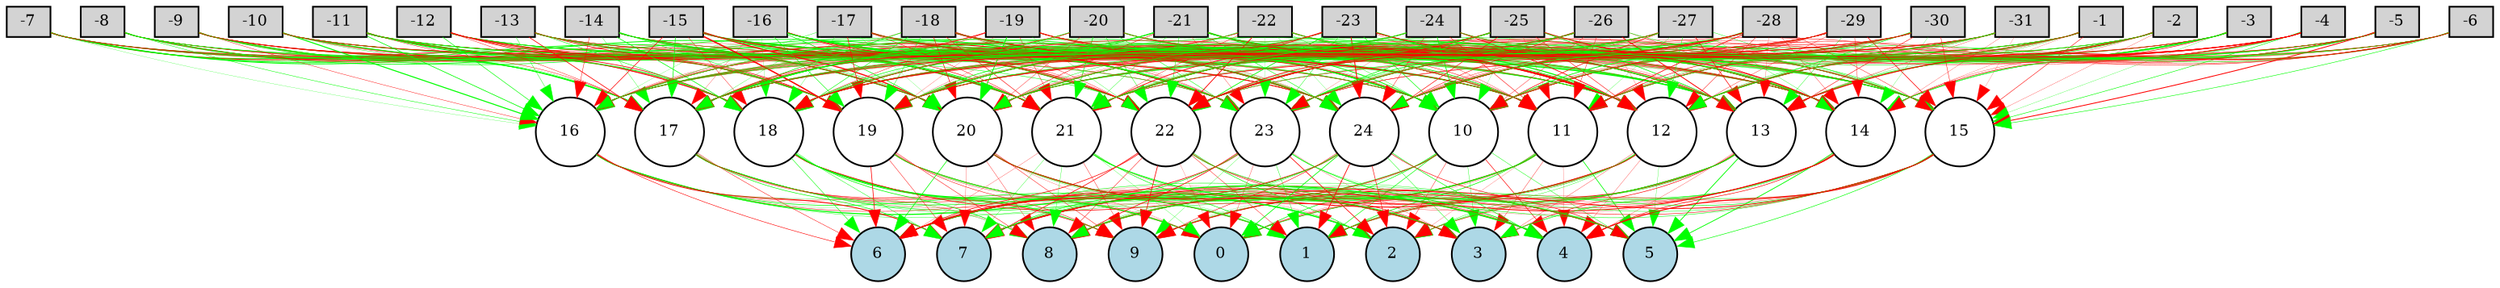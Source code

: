 digraph {
	node [fontsize=9 height=0.2 shape=circle width=0.2]
	-1 [fillcolor=lightgray shape=box style=filled]
	-2 [fillcolor=lightgray shape=box style=filled]
	-3 [fillcolor=lightgray shape=box style=filled]
	-4 [fillcolor=lightgray shape=box style=filled]
	-5 [fillcolor=lightgray shape=box style=filled]
	-6 [fillcolor=lightgray shape=box style=filled]
	-7 [fillcolor=lightgray shape=box style=filled]
	-8 [fillcolor=lightgray shape=box style=filled]
	-9 [fillcolor=lightgray shape=box style=filled]
	-10 [fillcolor=lightgray shape=box style=filled]
	-11 [fillcolor=lightgray shape=box style=filled]
	-12 [fillcolor=lightgray shape=box style=filled]
	-13 [fillcolor=lightgray shape=box style=filled]
	-14 [fillcolor=lightgray shape=box style=filled]
	-15 [fillcolor=lightgray shape=box style=filled]
	-16 [fillcolor=lightgray shape=box style=filled]
	-17 [fillcolor=lightgray shape=box style=filled]
	-18 [fillcolor=lightgray shape=box style=filled]
	-19 [fillcolor=lightgray shape=box style=filled]
	-20 [fillcolor=lightgray shape=box style=filled]
	-21 [fillcolor=lightgray shape=box style=filled]
	-22 [fillcolor=lightgray shape=box style=filled]
	-23 [fillcolor=lightgray shape=box style=filled]
	-24 [fillcolor=lightgray shape=box style=filled]
	-25 [fillcolor=lightgray shape=box style=filled]
	-26 [fillcolor=lightgray shape=box style=filled]
	-27 [fillcolor=lightgray shape=box style=filled]
	-28 [fillcolor=lightgray shape=box style=filled]
	-29 [fillcolor=lightgray shape=box style=filled]
	-30 [fillcolor=lightgray shape=box style=filled]
	-31 [fillcolor=lightgray shape=box style=filled]
	0 [fillcolor=lightblue style=filled]
	1 [fillcolor=lightblue style=filled]
	2 [fillcolor=lightblue style=filled]
	3 [fillcolor=lightblue style=filled]
	4 [fillcolor=lightblue style=filled]
	5 [fillcolor=lightblue style=filled]
	6 [fillcolor=lightblue style=filled]
	7 [fillcolor=lightblue style=filled]
	8 [fillcolor=lightblue style=filled]
	9 [fillcolor=lightblue style=filled]
	10 [fillcolor=white style=filled]
	11 [fillcolor=white style=filled]
	12 [fillcolor=white style=filled]
	13 [fillcolor=white style=filled]
	14 [fillcolor=white style=filled]
	15 [fillcolor=white style=filled]
	16 [fillcolor=white style=filled]
	17 [fillcolor=white style=filled]
	18 [fillcolor=white style=filled]
	19 [fillcolor=white style=filled]
	20 [fillcolor=white style=filled]
	21 [fillcolor=white style=filled]
	22 [fillcolor=white style=filled]
	23 [fillcolor=white style=filled]
	24 [fillcolor=white style=filled]
	16 -> 9 [color=red penwidth=0.223915500003 style=solid]
	19 -> 4 [color=red penwidth=0.174901362915 style=solid]
	-21 -> 22 [color=green penwidth=0.256079971936 style=solid]
	-8 -> 14 [color=red penwidth=0.117768773164 style=solid]
	20 -> 7 [color=red penwidth=0.129733427366 style=solid]
	-20 -> 17 [color=red penwidth=0.337824814612 style=solid]
	-7 -> 15 [color=green penwidth=0.113870025436 style=solid]
	21 -> 6 [color=red penwidth=0.136373910116 style=solid]
	-19 -> 20 [color=green penwidth=0.483755230379 style=solid]
	-6 -> 12 [color=red penwidth=0.182233873037 style=solid]
	-3 -> 17 [color=red penwidth=0.111037042701 style=solid]
	-1 -> 14 [color=red penwidth=0.105173744021 style=solid]
	10 -> 7 [color=red penwidth=0.278359254602 style=solid]
	-4 -> 10 [color=green penwidth=0.231564837489 style=solid]
	-27 -> 24 [color=red penwidth=0.193867496978 style=solid]
	-3 -> 11 [color=green penwidth=0.147943070867 style=solid]
	14 -> 1 [color=green penwidth=0.231258167111 style=solid]
	-26 -> 23 [color=green penwidth=0.38922071558 style=solid]
	-1 -> 16 [color=red penwidth=0.297622411804 style=solid]
	-13 -> 13 [color=green penwidth=0.150697056065 style=solid]
	15 -> 4 [color=red penwidth=0.589265849991 style=solid]
	-15 -> 13 [color=green penwidth=0.684010349031 style=solid]
	-25 -> 22 [color=red penwidth=0.431073254904 style=solid]
	-12 -> 14 [color=red penwidth=0.135316345807 style=solid]
	-14 -> 10 [color=red penwidth=0.130933968032 style=solid]
	-9 -> 19 [color=red penwidth=0.165554062787 style=solid]
	-11 -> 15 [color=green penwidth=0.540096674281 style=solid]
	-2 -> 12 [color=red penwidth=0.543941143395 style=solid]
	-10 -> 12 [color=green penwidth=0.32370553302 style=solid]
	-22 -> 14 [color=green penwidth=0.360060880986 style=solid]
	-24 -> 18 [color=green penwidth=0.248672308849 style=solid]
	11 -> 0 [color=red penwidth=0.111495638596 style=solid]
	-21 -> 15 [color=green penwidth=0.306618008279 style=solid]
	-23 -> 19 [color=red penwidth=0.307749221533 style=solid]
	-8 -> 21 [color=red penwidth=0.144896921286 style=solid]
	-31 -> 21 [color=green penwidth=0.380105195721 style=solid]
	-7 -> 16 [color=green penwidth=0.119695140406 style=solid]
	-17 -> 13 [color=green penwidth=0.382791817071 style=solid]
	-19 -> 13 [color=green penwidth=0.123686461523 style=solid]
	-30 -> 18 [color=red penwidth=0.17934557397 style=solid]
	-6 -> 23 [color=red penwidth=0.268290841196 style=solid]
	-29 -> 11 [color=red penwidth=0.295865983063 style=solid]
	-31 -> 15 [color=red penwidth=0.100288399468 style=solid]
	-28 -> 12 [color=red penwidth=0.23970141516 style=solid]
	-30 -> 12 [color=green penwidth=0.342341271604 style=solid]
	-29 -> 17 [color=red penwidth=0.217584387182 style=solid]
	14 -> 8 [color=red penwidth=0.253214707765 style=solid]
	-26 -> 14 [color=red penwidth=0.189214280371 style=solid]
	-13 -> 18 [color=green penwidth=0.277200541089 style=solid]
	-25 -> 15 [color=green penwidth=0.164314301433 style=solid]
	-12 -> 21 [color=red penwidth=0.280642056638 style=solid]
	-15 -> 24 [color=red penwidth=0.487600133938 style=solid]
	-2 -> 22 [color=red penwidth=0.246418153181 style=solid]
	16 -> 7 [color=red penwidth=0.515204078477 style=solid]
	17 -> 6 [color=red penwidth=0.241665283524 style=solid]
	-23 -> 20 [color=red penwidth=0.131658394494 style=solid]
	-18 -> 19 [color=green penwidth=0.230942540982 style=solid]
	18 -> 5 [color=red penwidth=0.388469650061 style=solid]
	16 -> 4 [color=green penwidth=0.629737465549 style=solid]
	-22 -> 19 [color=green penwidth=0.130894674191 style=solid]
	-17 -> 10 [color=green penwidth=0.209191570074 style=solid]
	22 -> 7 [color=red penwidth=0.375494905065 style=solid]
	12 -> 9 [color=green penwidth=0.238902597413 style=solid]
	23 -> 6 [color=red penwidth=0.400329110655 style=solid]
	-28 -> 11 [color=red penwidth=0.391497341492 style=solid]
	-4 -> 24 [color=red penwidth=0.307712600478 style=solid]
	-27 -> 10 [color=red penwidth=0.348698403237 style=solid]
	-29 -> 22 [color=green penwidth=0.100281749507 style=solid]
	10 -> 8 [color=red penwidth=0.206608169902 style=solid]
	12 -> 7 [color=red penwidth=0.523408728721 style=solid]
	-28 -> 17 [color=green penwidth=0.104506450951 style=solid]
	13 -> 6 [color=red penwidth=0.169748461434 style=solid]
	-27 -> 20 [color=red penwidth=0.145757406498 style=solid]
	24 -> 2 [color=red penwidth=0.310677004335 style=solid]
	-16 -> 20 [color=green penwidth=0.345694064261 style=solid]
	-11 -> 17 [color=red penwidth=0.218549664417 style=solid]
	-15 -> 17 [color=green penwidth=0.366362148137 style=solid]
	-14 -> 22 [color=red penwidth=0.273001421366 style=solid]
	-2 -> 14 [color=red penwidth=0.153418900032 style=solid]
	-17 -> 19 [color=red penwidth=0.368742296705 style=solid]
	19 -> 1 [color=green penwidth=0.213351370137 style=solid]
	-21 -> 19 [color=green penwidth=0.383078590988 style=solid]
	-20 -> 20 [color=red penwidth=0.1887164846 style=solid]
	-5 -> 20 [color=green penwidth=0.105933533142 style=solid]
	-4 -> 23 [color=red penwidth=0.170839885727 style=solid]
	-3 -> 22 [color=red penwidth=0.264263844055 style=solid]
	-5 -> 10 [color=red penwidth=0.280450665442 style=solid]
	-28 -> 24 [color=red penwidth=0.188956781413 style=solid]
	-4 -> 13 [color=green penwidth=0.173990996044 style=solid]
	24 -> 9 [color=red penwidth=0.27932802586 style=solid]
	-16 -> 11 [color=green penwidth=0.181446948335 style=solid]
	-26 -> 18 [color=green penwidth=0.170215998911 style=solid]
	21 -> 9 [color=red penwidth=0.199245650964 style=solid]
	-15 -> 10 [color=green penwidth=0.268861911921 style=solid]
	-10 -> 17 [color=green penwidth=0.184995966583 style=solid]
	-14 -> 17 [color=green penwidth=0.166869129474 style=solid]
	-9 -> 20 [color=green penwidth=0.4486367985 style=solid]
	-10 -> 11 [color=red penwidth=0.310403679867 style=solid]
	-2 -> 16 [color=red penwidth=0.148181004789 style=solid]
	-17 -> 24 [color=red penwidth=0.226930495127 style=solid]
	19 -> 6 [color=red penwidth=0.385486551667 style=solid]
	-8 -> 16 [color=green penwidth=0.255246865584 style=solid]
	20 -> 1 [color=green penwidth=0.120562402242 style=solid]
	-20 -> 19 [color=red penwidth=0.128072077205 style=solid]
	16 -> 2 [color=green penwidth=0.104403099226 style=solid]
	-31 -> 18 [color=red penwidth=0.447723914244 style=solid]
	-7 -> 13 [color=green penwidth=0.374150957381 style=solid]
	21 -> 4 [color=green penwidth=0.126266376464 style=solid]
	-19 -> 18 [color=red penwidth=0.228749568917 style=solid]
	-6 -> 10 [color=red penwidth=0.211380366577 style=solid]
	-1 -> 12 [color=red penwidth=0.169519816131 style=solid]
	10 -> 5 [color=green penwidth=0.227685449946 style=solid]
	11 -> 8 [color=green penwidth=0.588158775016 style=solid]
	14 -> 7 [color=red penwidth=0.513417437511 style=solid]
	-26 -> 21 [color=red penwidth=0.214218598522 style=solid]
	-1 -> 22 [color=green penwidth=0.163664122815 style=solid]
	-13 -> 15 [color=red penwidth=0.132759045484 style=solid]
	15 -> 6 [color=green penwidth=0.263703880656 style=solid]
	-25 -> 16 [color=green penwidth=0.159362821316 style=solid]
	-16 -> 24 [color=green penwidth=0.357801584459 style=solid]
	-11 -> 13 [color=green penwidth=0.213239929928 style=solid]
	-24 -> 14 [color=green penwidth=0.401008411553 style=solid]
	-23 -> 15 [color=red penwidth=0.180133667333 style=solid]
	-9 -> 11 [color=red penwidth=0.479597912591 style=solid]
	20 -> 8 [color=red penwidth=0.178490062716 style=solid]
	-22 -> 12 [color=green penwidth=0.362135596656 style=solid]
	-24 -> 20 [color=red penwidth=0.114993252721 style=solid]
	17 -> 3 [color=red penwidth=0.133478058499 style=solid]
	-23 -> 17 [color=green penwidth=0.104778595798 style=solid]
	-8 -> 23 [color=green penwidth=0.25870977682 style=solid]
	-18 -> 14 [color=green penwidth=0.251348721933 style=solid]
	-20 -> 10 [color=green penwidth=0.131575985743 style=solid]
	-22 -> 22 [color=red penwidth=0.455861682113 style=solid]
	-7 -> 22 [color=green penwidth=0.264777389396 style=solid]
	-17 -> 15 [color=green penwidth=0.194802741268 style=solid]
	-19 -> 11 [color=green penwidth=0.101494528932 style=solid]
	-30 -> 16 [color=red penwidth=0.139865024211 style=solid]
	-6 -> 21 [color=green penwidth=0.172192006098 style=solid]
	22 -> 2 [color=green penwidth=0.332270587742 style=solid]
	-29 -> 13 [color=green penwidth=0.193036221568 style=solid]
	-5 -> 24 [color=red penwidth=0.171277132456 style=solid]
	-31 -> 13 [color=red penwidth=0.161135312108 style=solid]
	-24 -> 12 [color=red penwidth=0.428678802902 style=solid]
	-28 -> 14 [color=red penwidth=0.172919898239 style=solid]
	-30 -> 10 [color=green penwidth=0.136574117798 style=solid]
	-27 -> 15 [color=green penwidth=0.216901501768 style=solid]
	-29 -> 19 [color=red penwidth=0.119460997908 style=solid]
	-26 -> 12 [color=red penwidth=0.118422903307 style=solid]
	-28 -> 20 [color=green penwidth=0.234356532115 style=solid]
	-13 -> 20 [color=green penwidth=0.135111207538 style=solid]
	-12 -> 23 [color=red penwidth=0.226259640941 style=solid]
	-11 -> 22 [color=green penwidth=0.205906268841 style=solid]
	11 -> 1 [color=green penwidth=0.376044929933 style=solid]
	13 -> 9 [color=green penwidth=0.428435812456 style=solid]
	17 -> 4 [color=green penwidth=0.317162273234 style=solid]
	-18 -> 17 [color=green penwidth=0.360501160617 style=solid]
	-1 -> 18 [color=green penwidth=0.336375704506 style=solid]
	18 -> 3 [color=green penwidth=0.150222765059 style=solid]
	-22 -> 17 [color=red penwidth=0.316151353729 style=solid]
	-17 -> 20 [color=green penwidth=0.106859074605 style=solid]
	22 -> 5 [color=green penwidth=0.301002676596 style=solid]
	-5 -> 17 [color=green penwidth=0.162008265046 style=solid]
	23 -> 0 [color=red penwidth=0.158000312132 style=solid]
	11 -> 6 [color=red penwidth=0.38796456577 style=solid]
	-29 -> 24 [color=red penwidth=0.101901935871 style=solid]
	12 -> 1 [color=green penwidth=0.263709079048 style=solid]
	-28 -> 19 [color=green penwidth=0.283452427639 style=solid]
	13 -> 4 [color=red penwidth=0.143746592114 style=solid]
	-27 -> 18 [color=green penwidth=0.287304322811 style=solid]
	24 -> 4 [color=green penwidth=0.324463117405 style=solid]
	-16 -> 22 [color=red penwidth=0.463647028195 style=solid]
	-15 -> 23 [color=green penwidth=0.296180918313 style=solid]
	-14 -> 20 [color=green penwidth=0.221238544329 style=solid]
	12 -> 8 [color=red penwidth=0.172775752921 style=solid]
	-18 -> 24 [color=green penwidth=0.155067062726 style=solid]
	-22 -> 24 [color=green penwidth=0.117201098968 style=solid]
	-2 -> 10 [color=green penwidth=0.16090859376 style=solid]
	19 -> 3 [color=green penwidth=0.197946831975 style=solid]
	-21 -> 21 [color=green penwidth=0.189404717244 style=solid]
	-8 -> 11 [color=red penwidth=0.188497113562 style=solid]
	20 -> 4 [color=green penwidth=0.309720813575 style=solid]
	-20 -> 22 [color=green penwidth=0.219010097806 style=solid]
	-5 -> 22 [color=red penwidth=0.137244980096 style=solid]
	-7 -> 10 [color=green penwidth=0.258852144088 style=solid]
	-19 -> 23 [color=red penwidth=0.106587668265 style=solid]
	-4 -> 17 [color=red penwidth=0.455784581467 style=solid]
	-3 -> 20 [color=green penwidth=0.116736759792 style=solid]
	-5 -> 12 [color=green penwidth=0.25579086221 style=solid]
	-2 -> 11 [color=red penwidth=0.213929772532 style=solid]
	-4 -> 15 [color=green penwidth=0.301000600939 style=solid]
	-3 -> 14 [color=red penwidth=0.324705710705 style=solid]
	14 -> 2 [color=green penwidth=0.27842005408 style=solid]
	-16 -> 13 [color=green penwidth=0.404147953104 style=solid]
	-26 -> 16 [color=green penwidth=0.176817030871 style=solid]
	-11 -> 24 [color=green penwidth=0.416206704063 style=solid]
	-25 -> 21 [color=green penwidth=0.254396695999 style=solid]
	-10 -> 23 [color=green penwidth=0.474316249241 style=solid]
	-14 -> 15 [color=red penwidth=0.269161088854 style=solid]
	-9 -> 22 [color=green penwidth=0.135185600245 style=solid]
	-9 -> 12 [color=red penwidth=0.157028082121 style=solid]
	19 -> 8 [color=red penwidth=0.25144506706 style=solid]
	-21 -> 10 [color=green penwidth=0.482195036698 style=solid]
	11 -> 4 [color=red penwidth=0.108469388767 style=solid]
	-8 -> 18 [color=red penwidth=0.101342385115 style=solid]
	20 -> 3 [color=red penwidth=0.54779659417 style=solid]
	-20 -> 13 [color=green penwidth=0.207871509923 style=solid]
	-31 -> 16 [color=green penwidth=0.191692570456 style=solid]
	-7 -> 19 [color=green penwidth=0.237511582367 style=solid]
	21 -> 2 [color=red penwidth=0.110016855159 style=solid]
	-19 -> 16 [color=red penwidth=0.21462137892 style=solid]
	-30 -> 23 [color=green penwidth=0.223179849588 style=solid]
	22 -> 9 [color=red penwidth=0.405248473444 style=solid]
	-31 -> 10 [color=red penwidth=0.146154517412 style=solid]
	23 -> 9 [color=green penwidth=0.141394314304 style=solid]
	10 -> 3 [color=green penwidth=0.191256476313 style=solid]
	14 -> 5 [color=green penwidth=0.452553697925 style=solid]
	-26 -> 11 [color=red penwidth=0.219624732813 style=solid]
	-1 -> 20 [color=green penwidth=0.410702418923 style=solid]
	-13 -> 17 [color=red penwidth=0.39616980537 style=solid]
	15 -> 0 [color=green penwidth=0.308774789418 style=solid]
	-25 -> 18 [color=green penwidth=0.285914628675 style=solid]
	-12 -> 10 [color=green penwidth=0.286858832628 style=solid]
	-11 -> 11 [color=red penwidth=0.189137964673 style=solid]
	-23 -> 13 [color=red penwidth=0.409870646347 style=solid]
	-22 -> 10 [color=green penwidth=0.188970838389 style=solid]
	-24 -> 22 [color=green penwidth=0.121929781623 style=solid]
	17 -> 1 [color=red penwidth=0.26152742309 style=solid]
	-23 -> 23 [color=green penwidth=0.214280336711 style=solid]
	-18 -> 12 [color=red penwidth=0.765999491982 style=solid]
	18 -> 6 [color=green penwidth=0.277250410138 style=solid]
	-22 -> 20 [color=green penwidth=0.225149043575 style=solid]
	-7 -> 20 [color=green penwidth=0.456537850166 style=solid]
	-6 -> 19 [color=green penwidth=0.175563302153 style=solid]
	22 -> 0 [color=red penwidth=0.102619509434 style=solid]
	-29 -> 15 [color=red penwidth=0.368615215252 style=solid]
	23 -> 5 [color=green penwidth=0.118313355652 style=solid]
	-27 -> 13 [color=red penwidth=0.356098333128 style=solid]
	-29 -> 21 [color=red penwidth=0.28433944122 style=solid]
	12 -> 4 [color=red penwidth=0.140229718674 style=solid]
	-28 -> 22 [color=red penwidth=0.519476280717 style=solid]
	-13 -> 22 [color=red penwidth=0.294026706621 style=solid]
	15 -> 9 [color=red penwidth=0.460745374537 style=solid]
	-25 -> 11 [color=red penwidth=0.13621787656 style=solid]
	-27 -> 23 [color=green penwidth=0.231071815626 style=solid]
	-12 -> 17 [color=red penwidth=0.213682151151 style=solid]
	-16 -> 17 [color=red penwidth=0.129095021506 style=solid]
	-11 -> 20 [color=red penwidth=0.14256848299 style=solid]
	18 -> 9 [color=green penwidth=0.428354336657 style=solid]
	16 -> 1 [color=green penwidth=0.35660787263 style=solid]
	-23 -> 24 [color=red penwidth=0.53388577211 style=solid]
	-18 -> 23 [color=red penwidth=0.213509358128 style=solid]
	18 -> 1 [color=green penwidth=0.322678472508 style=solid]
	-17 -> 22 [color=red penwidth=0.173386934516 style=solid]
	-5 -> 19 [color=green penwidth=0.200530835387 style=solid]
	23 -> 2 [color=red penwidth=0.39731365652 style=solid]
	-4 -> 20 [color=red penwidth=0.438604735266 style=solid]
	12 -> 3 [color=red penwidth=0.158908061556 style=solid]
	13 -> 2 [color=green penwidth=0.263188006917 style=solid]
	-27 -> 16 [color=red penwidth=0.217656181318 style=solid]
	-12 -> 24 [color=red penwidth=0.408105875781 style=solid]
	24 -> 6 [color=red penwidth=0.498204454182 style=solid]
	-15 -> 21 [color=green penwidth=0.434345258051 style=solid]
	-10 -> 18 [color=red penwidth=0.193298073955 style=solid]
	-14 -> 18 [color=green penwidth=0.371110297952 style=solid]
	17 -> 9 [color=red penwidth=0.245327147996 style=solid]
	16 -> 8 [color=green penwidth=0.150310527326 style=solid]
	19 -> 5 [color=green penwidth=0.215112769105 style=solid]
	-21 -> 23 [color=red penwidth=0.157673915221 style=solid]
	-8 -> 13 [color=green penwidth=0.101231250732 style=solid]
	20 -> 6 [color=green penwidth=0.372467314145 style=solid]
	-20 -> 16 [color=red penwidth=0.126424662875 style=solid]
	21 -> 7 [color=green penwidth=0.167590648496 style=solid]
	-19 -> 21 [color=red penwidth=0.217095929198 style=solid]
	-4 -> 19 [color=red penwidth=0.385672661969 style=solid]
	-6 -> 15 [color=green penwidth=0.29797124223 style=solid]
	-3 -> 18 [color=green penwidth=0.276734888386 style=solid]
	-5 -> 14 [color=green penwidth=0.273336579926 style=solid]
	10 -> 6 [color=green penwidth=0.429708029188 style=solid]
	-3 -> 12 [color=green penwidth=0.312567251593 style=solid]
	14 -> 0 [color=red penwidth=0.164222220377 style=solid]
	-16 -> 15 [color=green penwidth=0.274318517434 style=solid]
	-26 -> 22 [color=green penwidth=0.150661512386 style=solid]
	-1 -> 19 [color=red penwidth=0.216993893529 style=solid]
	-13 -> 10 [color=green penwidth=0.139529547949 style=solid]
	15 -> 5 [color=green penwidth=0.321388125476 style=solid]
	-15 -> 14 [color=red penwidth=0.188752253593 style=solid]
	-25 -> 23 [color=green penwidth=0.374291151459 style=solid]
	-10 -> 21 [color=green penwidth=0.359428140249 style=solid]
	-12 -> 13 [color=green penwidth=0.228101815456 style=solid]
	-14 -> 13 [color=green penwidth=0.135292103013 style=solid]
	-9 -> 16 [color=red penwidth=0.21515688014 style=solid]
	-1 -> 21 [color=red penwidth=0.289129645164 style=solid]
	-24 -> 11 [color=red penwidth=0.272890002384 style=solid]
	-10 -> 15 [color=green penwidth=0.141844379405 style=solid]
	-23 -> 10 [color=green penwidth=0.323158864392 style=solid]
	-9 -> 14 [color=red penwidth=0.255605099833 style=solid]
	-24 -> 17 [color=green penwidth=0.432395971983 style=solid]
	-21 -> 12 [color=red penwidth=0.474159970144 style=solid]
	-8 -> 20 [color=red penwidth=0.351192552854 style=solid]
	-18 -> 11 [color=red penwidth=0.160626585414 style=solid]
	-20 -> 15 [color=green penwidth=0.235315528871 style=solid]
	-31 -> 22 [color=red penwidth=0.207417004431 style=solid]
	-7 -> 17 [color=green penwidth=0.545640303134 style=solid]
	21 -> 0 [color=green penwidth=0.136564702078 style=solid]
	-19 -> 14 [color=red penwidth=0.185751469128 style=solid]
	-30 -> 21 [color=red penwidth=0.215300315406 style=solid]
	-6 -> 22 [color=green penwidth=0.253912235705 style=solid]
	10 -> 1 [color=green penwidth=0.31889284861 style=solid]
	-30 -> 15 [color=red penwidth=0.250422642381 style=solid]
	-13 -> 19 [color=red penwidth=0.372844956995 style=solid]
	15 -> 2 [color=red penwidth=0.240938800873 style=solid]
	-25 -> 12 [color=red penwidth=0.273695650301 style=solid]
	-12 -> 20 [color=red penwidth=0.115677272435 style=solid]
	-1 -> 13 [color=green penwidth=0.139968708101 style=solid]
	11 -> 5 [color=green penwidth=0.395500314495 style=solid]
	16 -> 6 [color=red penwidth=0.292575850334 style=solid]
	-24 -> 24 [color=red penwidth=0.216488468491 style=solid]
	17 -> 7 [color=green penwidth=0.330521578662 style=solid]
	-23 -> 21 [color=red penwidth=0.461770374048 style=solid]
	-18 -> 18 [color=green penwidth=0.290945387606 style=solid]
	18 -> 4 [color=green penwidth=0.1101266979 style=solid]
	-22 -> 18 [color=red penwidth=0.115408181638 style=solid]
	-17 -> 11 [color=red penwidth=0.249830977937 style=solid]
	21 -> 8 [color=green penwidth=0.17585735798 style=solid]
	-6 -> 17 [color=green penwidth=0.142113134022 style=solid]
	22 -> 6 [color=red penwidth=0.356630398227 style=solid]
	23 -> 7 [color=green penwidth=0.334536038934 style=solid]
	-28 -> 10 [color=green penwidth=0.448744169422 style=solid]
	-27 -> 11 [color=green penwidth=0.135780998221 style=solid]
	11 -> 3 [color=red penwidth=0.184767974948 style=solid]
	-29 -> 23 [color=red penwidth=0.120125271672 style=solid]
	12 -> 6 [color=red penwidth=0.499958118197 style=solid]
	-28 -> 16 [color=green penwidth=0.442219119148 style=solid]
	-13 -> 24 [color=green penwidth=0.271544874924 style=solid]
	13 -> 7 [color=red penwidth=0.220181537797 style=solid]
	-27 -> 21 [color=green penwidth=0.330214912952 style=solid]
	-12 -> 19 [color=red penwidth=0.349483490447 style=solid]
	24 -> 1 [color=red penwidth=0.421891143509 style=solid]
	-16 -> 19 [color=green penwidth=0.292093324593 style=solid]
	-11 -> 18 [color=green penwidth=0.482576102916 style=solid]
	-15 -> 18 [color=red penwidth=0.203302139301 style=solid]
	-2 -> 23 [color=green penwidth=0.296656549374 style=solid]
	-18 -> 21 [color=red penwidth=0.298205610084 style=solid]
	16 -> 5 [color=green penwidth=0.19634154607 style=solid]
	-17 -> 16 [color=green penwidth=0.199946781464 style=solid]
	-21 -> 16 [color=red penwidth=0.154470247299 style=solid]
	-6 -> 24 [color=red penwidth=0.264032818479 style=solid]
	-5 -> 21 [color=red penwidth=0.136057034269 style=solid]
	-4 -> 22 [color=red penwidth=0.228852002491 style=solid]
	-3 -> 23 [color=green penwidth=0.325621891795 style=solid]
	-5 -> 11 [color=red penwidth=0.19293586502 style=solid]
	-4 -> 12 [color=red penwidth=0.197382231569 style=solid]
	13 -> 0 [color=red penwidth=0.104140110748 style=solid]
	18 -> 8 [color=green penwidth=0.37465429522 style=solid]
	16 -> 0 [color=red penwidth=0.103465188448 style=solid]
	24 -> 8 [color=green penwidth=0.182258778817 style=solid]
	-16 -> 10 [color=green penwidth=0.458695250656 style=solid]
	-15 -> 11 [color=red penwidth=0.184898112141 style=solid]
	-25 -> 24 [color=red penwidth=0.319869265257 style=solid]
	-10 -> 16 [color=green penwidth=0.605083581012 style=solid]
	-14 -> 16 [color=red penwidth=0.235258004874 style=solid]
	-9 -> 21 [color=red penwidth=0.11356932571 style=solid]
	-2 -> 15 [color=red penwidth=0.130799607468 style=solid]
	-10 -> 10 [color=green penwidth=0.33227615959 style=solid]
	19 -> 7 [color=red penwidth=0.229268873283 style=solid]
	-8 -> 15 [color=red penwidth=0.324828463363 style=solid]
	20 -> 0 [color=red penwidth=0.121384802314 style=solid]
	-20 -> 18 [color=green penwidth=0.344897367358 style=solid]
	-31 -> 19 [color=red penwidth=0.315270103522 style=solid]
	-7 -> 14 [color=red penwidth=0.356777417854 style=solid]
	21 -> 5 [color=green penwidth=0.188097573345 style=solid]
	-19 -> 19 [color=red penwidth=0.116148297142 style=solid]
	-30 -> 24 [color=red penwidth=0.401129923533 style=solid]
	-6 -> 13 [color=red penwidth=0.571674677704 style=solid]
	-3 -> 16 [color=green penwidth=0.105029418102 style=solid]
	-1 -> 15 [color=red penwidth=0.272236101639 style=solid]
	10 -> 4 [color=red penwidth=0.327127302587 style=solid]
	-4 -> 11 [color=red penwidth=0.289698955675 style=solid]
	17 -> 8 [color=red penwidth=0.126308364658 style=solid]
	11 -> 9 [color=red penwidth=0.115535966541 style=solid]
	-3 -> 10 [color=green penwidth=0.159929896318 style=solid]
	14 -> 6 [color=red penwidth=0.108122679013 style=solid]
	-26 -> 20 [color=green penwidth=0.13461580196 style=solid]
	-2 -> 17 [color=green penwidth=0.258805092774 style=solid]
	-13 -> 12 [color=green penwidth=0.321730923254 style=solid]
	15 -> 7 [color=red penwidth=0.281766645592 style=solid]
	-15 -> 12 [color=green penwidth=0.235043912594 style=solid]
	-25 -> 17 [color=green penwidth=0.205772150147 style=solid]
	-12 -> 15 [color=green penwidth=0.434251554258 style=solid]
	-14 -> 11 [color=green penwidth=0.106791369856 style=solid]
	-9 -> 18 [color=red penwidth=0.124575762984 style=solid]
	-11 -> 14 [color=red penwidth=0.276740344363 style=solid]
	-24 -> 13 [color=red penwidth=0.133915534151 style=solid]
	-10 -> 13 [color=red penwidth=0.249939740866 style=solid]
	-1 -> 17 [color=red penwidth=0.190211702307 style=solid]
	-22 -> 15 [color=red penwidth=0.149139174053 style=solid]
	-24 -> 19 [color=green penwidth=0.129193258066 style=solid]
	-21 -> 14 [color=green penwidth=0.35597552336 style=solid]
	-23 -> 18 [color=green penwidth=0.147349877531 style=solid]
	-8 -> 22 [color=green penwidth=0.407420487817 style=solid]
	16 -> 3 [color=red penwidth=0.23918927122 style=solid]
	-31 -> 20 [color=green penwidth=0.217235917686 style=solid]
	-7 -> 23 [color=red penwidth=0.278755389576 style=solid]
	-17 -> 12 [color=red penwidth=0.71255797378 style=solid]
	-19 -> 12 [color=red penwidth=0.248944902537 style=solid]
	-30 -> 19 [color=green penwidth=0.197166953284 style=solid]
	-6 -> 20 [color=green penwidth=0.26259763038 style=solid]
	-29 -> 10 [color=red penwidth=0.190522546907 style=solid]
	-31 -> 14 [color=red penwidth=0.129798945315 style=solid]
	10 -> 9 [color=green penwidth=0.106412031915 style=solid]
	-28 -> 13 [color=red penwidth=0.11800133152 style=solid]
	-30 -> 13 [color=red penwidth=0.284468262016 style=solid]
	-29 -> 16 [color=red penwidth=0.179129617464 style=solid]
	14 -> 9 [color=red penwidth=0.203472016727 style=solid]
	-26 -> 15 [color=green penwidth=0.261261967871 style=solid]
	-2 -> 24 [color=red penwidth=0.1490420998 style=solid]
	-13 -> 21 [color=green penwidth=0.242162531628 style=solid]
	-25 -> 14 [color=red penwidth=0.584611549191 style=solid]
	-12 -> 22 [color=green penwidth=0.246108702163 style=solid]
	-11 -> 23 [color=red penwidth=0.568031278764 style=solid]
	20 -> 9 [color=red penwidth=0.232277295007 style=solid]
	11 -> 2 [color=red penwidth=0.10884655629 style=solid]
	17 -> 5 [color=green penwidth=0.19065821623 style=solid]
	-18 -> 16 [color=red penwidth=0.153106470471 style=solid]
	18 -> 2 [color=green penwidth=0.188511364245 style=solid]
	-22 -> 16 [color=red penwidth=0.168367366347 style=solid]
	-7 -> 24 [color=red penwidth=0.185141857177 style=solid]
	-17 -> 21 [color=red penwidth=0.251832143394 style=solid]
	22 -> 4 [color=red penwidth=0.237824789603 style=solid]
	23 -> 1 [color=green penwidth=0.219760075897 style=solid]
	11 -> 7 [color=green penwidth=0.388056777676 style=solid]
	12 -> 0 [color=red penwidth=0.280581535659 style=solid]
	-28 -> 18 [color=red penwidth=0.334058273063 style=solid]
	13 -> 5 [color=green penwidth=0.462261337121 style=solid]
	-27 -> 19 [color=green penwidth=0.366770820016 style=solid]
	24 -> 3 [color=green penwidth=0.228545751257 style=solid]
	-16 -> 21 [color=red penwidth=0.314323479774 style=solid]
	-26 -> 24 [color=red penwidth=0.272155922147 style=solid]
	-11 -> 16 [color=green penwidth=0.39531846201 style=solid]
	-15 -> 16 [color=red penwidth=0.356879626078 style=solid]
	-14 -> 23 [color=green penwidth=0.375406308052 style=solid]
	13 -> 8 [color=green penwidth=0.26803733534 style=solid]
	-2 -> 19 [color=red penwidth=0.122023196354 style=solid]
	-17 -> 18 [color=green penwidth=0.140632468296 style=solid]
	19 -> 0 [color=red penwidth=0.161035406063 style=solid]
	-21 -> 18 [color=green penwidth=0.12978805599 style=solid]
	-8 -> 10 [color=green penwidth=0.216794489371 style=solid]
	-20 -> 21 [color=green penwidth=0.336839858125 style=solid]
	-5 -> 23 [color=red penwidth=0.19738254348 style=solid]
	-31 -> 24 [color=green penwidth=0.321791251029 style=solid]
	-7 -> 11 [color=green penwidth=0.520948226716 style=solid]
	-19 -> 24 [color=red penwidth=0.157267230426 style=solid]
	-4 -> 16 [color=red penwidth=0.178815369862 style=solid]
	-3 -> 21 [color=red penwidth=0.353086807555 style=solid]
	-5 -> 13 [color=green penwidth=0.354566885245 style=solid]
	-1 -> 10 [color=green penwidth=0.292286225434 style=solid]
	-4 -> 14 [color=green penwidth=0.199254057957 style=solid]
	-3 -> 15 [color=green penwidth=0.140737553958 style=solid]
	-16 -> 12 [color=green penwidth=0.11531665489 style=solid]
	-26 -> 19 [color=red penwidth=0.254063819221 style=solid]
	-10 -> 22 [color=red penwidth=0.160389140152 style=solid]
	-14 -> 14 [color=green penwidth=0.178759026337 style=solid]
	-9 -> 23 [color=green penwidth=0.342134382253 style=solid]
	-9 -> 13 [color=green penwidth=0.253503787115 style=solid]
	-1 -> 11 [color=green penwidth=0.167452049685 style=solid]
	19 -> 9 [color=red penwidth=0.251329735306 style=solid]
	-21 -> 11 [color=green penwidth=0.400243132274 style=solid]
	-8 -> 17 [color=green penwidth=0.379492576362 style=solid]
	20 -> 2 [color=green penwidth=0.345757442234 style=solid]
	-20 -> 12 [color=red penwidth=0.218850050759 style=solid]
	-31 -> 17 [color=green penwidth=0.258025839944 style=solid]
	-7 -> 12 [color=red penwidth=0.105205242509 style=solid]
	21 -> 3 [color=green penwidth=0.478291428755 style=solid]
	-19 -> 17 [color=red penwidth=0.371102941766 style=solid]
	-30 -> 22 [color=red penwidth=0.157251296876 style=solid]
	-6 -> 11 [color=green penwidth=0.277567682103 style=solid]
	22 -> 8 [color=red penwidth=0.239280147688 style=solid]
	-31 -> 11 [color=red penwidth=0.200368761399 style=solid]
	-2 -> 13 [color=green penwidth=0.323396624714 style=solid]
	10 -> 2 [color=red penwidth=0.211073743954 style=solid]
	14 -> 4 [color=red penwidth=0.324931463445 style=solid]
	-26 -> 10 [color=red penwidth=0.19373721527 style=solid]
	-1 -> 23 [color=green penwidth=0.237343538635 style=solid]
	-13 -> 14 [color=red penwidth=0.278512574955 style=solid]
	15 -> 1 [color=red penwidth=0.129808175615 style=solid]
	-25 -> 19 [color=green penwidth=0.147695551067 style=solid]
	-11 -> 12 [color=red penwidth=0.28691201012 style=solid]
	-24 -> 15 [color=red penwidth=0.162928632666 style=solid]
	-23 -> 14 [color=red penwidth=0.180163822956 style=solid]
	-9 -> 10 [color=red penwidth=0.291013161239 style=solid]
	-22 -> 13 [color=green penwidth=0.161822452367 style=solid]
	-24 -> 21 [color=green penwidth=0.100614429039 style=solid]
	17 -> 2 [color=green penwidth=0.354268328249 style=solid]
	-23 -> 16 [color=green penwidth=0.177321697023 style=solid]
	-8 -> 24 [color=green penwidth=0.22121652433 style=solid]
	-18 -> 15 [color=red penwidth=0.224951842624 style=solid]
	-20 -> 11 [color=red penwidth=0.194651977753 style=solid]
	-22 -> 23 [color=green penwidth=0.103033191436 style=solid]
	-7 -> 21 [color=green penwidth=0.500971158978 style=solid]
	-17 -> 14 [color=red penwidth=0.284896703922 style=solid]
	-19 -> 10 [color=red penwidth=0.403900611158 style=solid]
	-30 -> 17 [color=red penwidth=0.435110131084 style=solid]
	-6 -> 18 [color=red penwidth=0.183454791015 style=solid]
	22 -> 3 [color=red penwidth=0.275717026775 style=solid]
	-29 -> 12 [color=red penwidth=0.182590009564 style=solid]
	-31 -> 12 [color=green penwidth=0.210674357571 style=solid]
	23 -> 8 [color=red penwidth=0.392186898451 style=solid]
	-28 -> 15 [color=red penwidth=0.223240954114 style=solid]
	-30 -> 11 [color=green penwidth=0.178959968812 style=solid]
	-27 -> 14 [color=green penwidth=0.165610497161 style=solid]
	-29 -> 18 [color=red penwidth=0.148356059759 style=solid]
	-26 -> 13 [color=red penwidth=0.485229428811 style=solid]
	-28 -> 21 [color=red penwidth=0.153636970591 style=solid]
	-13 -> 23 [color=red penwidth=0.358248789861 style=solid]
	-12 -> 16 [color=green penwidth=0.317052839622 style=solid]
	-16 -> 16 [color=green penwidth=0.110665033925 style=solid]
	-11 -> 21 [color=red penwidth=0.365282558918 style=solid]
	-18 -> 22 [color=red penwidth=0.201825085398 style=solid]
	18 -> 0 [color=green penwidth=0.611827920631 style=solid]
	-17 -> 23 [color=green penwidth=0.171849492466 style=solid]
	-20 -> 24 [color=green penwidth=0.106637471819 style=solid]
	-5 -> 16 [color=green penwidth=0.427597155285 style=solid]
	23 -> 3 [color=red penwidth=0.135305759952 style=solid]
	12 -> 2 [color=green penwidth=0.188942052421 style=solid]
	13 -> 3 [color=red penwidth=0.326880124208 style=solid]
	-27 -> 17 [color=green penwidth=0.161422343212 style=solid]
	24 -> 5 [color=red penwidth=0.307413759615 style=solid]
	-16 -> 23 [color=green penwidth=0.323243616861 style=solid]
	-1 -> 24 [color=red penwidth=0.295791729444 style=solid]
	-15 -> 22 [color=green penwidth=0.15984465186 style=solid]
	-14 -> 21 [color=green penwidth=0.412137360611 style=solid]
	-9 -> 24 [color=red penwidth=0.330136100461 style=solid]
	19 -> 2 [color=green penwidth=0.270613484122 style=solid]
	-21 -> 20 [color=red penwidth=0.272229022225 style=solid]
	-8 -> 12 [color=green penwidth=0.202345424672 style=solid]
	20 -> 5 [color=red penwidth=0.272055495131 style=solid]
	-20 -> 23 [color=green penwidth=0.255665878359 style=solid]
	-19 -> 22 [color=green penwidth=0.148417796528 style=solid]
	-4 -> 18 [color=red penwidth=0.365763796382 style=solid]
	-6 -> 14 [color=green penwidth=0.150754795968 style=solid]
	-3 -> 19 [color=red penwidth=0.245602627705 style=solid]
	-5 -> 15 [color=red penwidth=0.50712962262 style=solid]
	-3 -> 13 [color=green penwidth=0.18202735647 style=solid]
	14 -> 3 [color=green penwidth=0.162099966007 style=solid]
	-16 -> 14 [color=green penwidth=0.124458702919 style=solid]
	-26 -> 17 [color=green penwidth=0.43946836358 style=solid]
	-2 -> 18 [color=green penwidth=0.150148959915 style=solid]
	-13 -> 11 [color=green penwidth=0.111930017368 style=solid]
	-15 -> 15 [color=green penwidth=0.253535869951 style=solid]
	-25 -> 20 [color=red penwidth=0.194430804824 style=solid]
	-10 -> 20 [color=red penwidth=0.214154524642 style=solid]
	-12 -> 12 [color=green penwidth=0.239789453841 style=solid]
	-14 -> 12 [color=green penwidth=0.247890280805 style=solid]
	-9 -> 17 [color=green penwidth=0.417361683337 style=solid]
	-24 -> 10 [color=green penwidth=0.417331222213 style=solid]
	-10 -> 14 [color=green penwidth=0.359128000103 style=solid]
	-23 -> 11 [color=red penwidth=0.162449130515 style=solid]
	-9 -> 15 [color=red penwidth=0.140577875184 style=solid]
	-24 -> 16 [color=red penwidth=0.222605015651 style=solid]
	-21 -> 13 [color=green penwidth=0.13856438189 style=solid]
	-8 -> 19 [color=red penwidth=0.157162785753 style=solid]
	-18 -> 10 [color=green penwidth=0.228163263161 style=solid]
	-20 -> 14 [color=red penwidth=0.316627523994 style=solid]
	-31 -> 23 [color=red penwidth=0.184320239648 style=solid]
	-7 -> 18 [color=red penwidth=0.476965902098 style=solid]
	21 -> 1 [color=green penwidth=0.329902931 style=solid]
	-19 -> 15 [color=red penwidth=0.223956563738 style=solid]
	-30 -> 20 [color=green penwidth=0.150169557114 style=solid]
	10 -> 0 [color=green penwidth=0.35588971338 style=solid]
	-30 -> 14 [color=green penwidth=0.120442764243 style=solid]
	-2 -> 21 [color=green penwidth=0.253858003945 style=solid]
	-13 -> 16 [color=green penwidth=0.217788825983 style=solid]
	15 -> 3 [color=green penwidth=0.263304458161 style=solid]
	-25 -> 13 [color=green penwidth=0.388844932364 style=solid]
	-12 -> 11 [color=green penwidth=0.301756508107 style=solid]
	-11 -> 10 [color=red penwidth=0.180952779306 style=solid]
	-23 -> 12 [color=green penwidth=0.628403814659 style=solid]
	-22 -> 11 [color=red penwidth=0.246118393746 style=solid]
	-24 -> 23 [color=red penwidth=0.10514204542 style=solid]
	17 -> 0 [color=red penwidth=0.15383465302 style=solid]
	-23 -> 22 [color=green penwidth=0.415839585174 style=solid]
	-18 -> 13 [color=red penwidth=0.360661319902 style=solid]
	18 -> 7 [color=green penwidth=0.225749785478 style=solid]
	-22 -> 21 [color=red penwidth=0.198398770708 style=solid]
	-21 -> 24 [color=green penwidth=0.283106876286 style=solid]
	-6 -> 16 [color=red penwidth=0.15572362464 style=solid]
	22 -> 1 [color=red penwidth=0.221503389415 style=solid]
	-29 -> 14 [color=red penwidth=0.191013835066 style=solid]
	23 -> 4 [color=green penwidth=0.43902780557 style=solid]
	-27 -> 12 [color=green penwidth=0.240448698109 style=solid]
	-29 -> 20 [color=red penwidth=0.28838693348 style=solid]
	12 -> 5 [color=green penwidth=0.147789013197 style=solid]
	-28 -> 23 [color=red penwidth=0.102482278131 style=solid]
	15 -> 8 [color=green penwidth=0.219680118203 style=solid]
	-25 -> 10 [color=green penwidth=0.101685193504 style=solid]
	-27 -> 22 [color=red penwidth=0.148211868485 style=solid]
	-12 -> 18 [color=red penwidth=0.396985564463 style=solid]
	24 -> 0 [color=green penwidth=0.407308413227 style=solid]
	-16 -> 18 [color=green penwidth=0.113957546284 style=solid]
	-11 -> 19 [color=green penwidth=0.49750414906 style=solid]
	-15 -> 19 [color=red penwidth=0.777956389236 style=solid]
	-10 -> 24 [color=red penwidth=0.380045291971 style=solid]
	-14 -> 24 [color=green penwidth=0.216306181596 style=solid]
	-18 -> 20 [color=red penwidth=0.347990607088 style=solid]
	-17 -> 17 [color=green penwidth=0.153719812561 style=solid]
	-21 -> 17 [color=green penwidth=0.42774812517 style=solid]
	-5 -> 18 [color=green penwidth=0.381681198791 style=solid]
	-4 -> 21 [color=red penwidth=0.20292019374 style=solid]
	-3 -> 24 [color=green penwidth=0.4993723512 style=solid]
	13 -> 1 [color=red penwidth=0.46657840598 style=solid]
	24 -> 7 [color=green penwidth=0.34809267306 style=solid]
	-15 -> 20 [color=red penwidth=0.65241081795 style=solid]
	-10 -> 19 [color=red penwidth=0.179042205012 style=solid]
	-14 -> 19 [color=green penwidth=0.257919452589 style=solid]
	-2 -> 20 [color=green penwidth=0.315540539846 style=solid]
}

